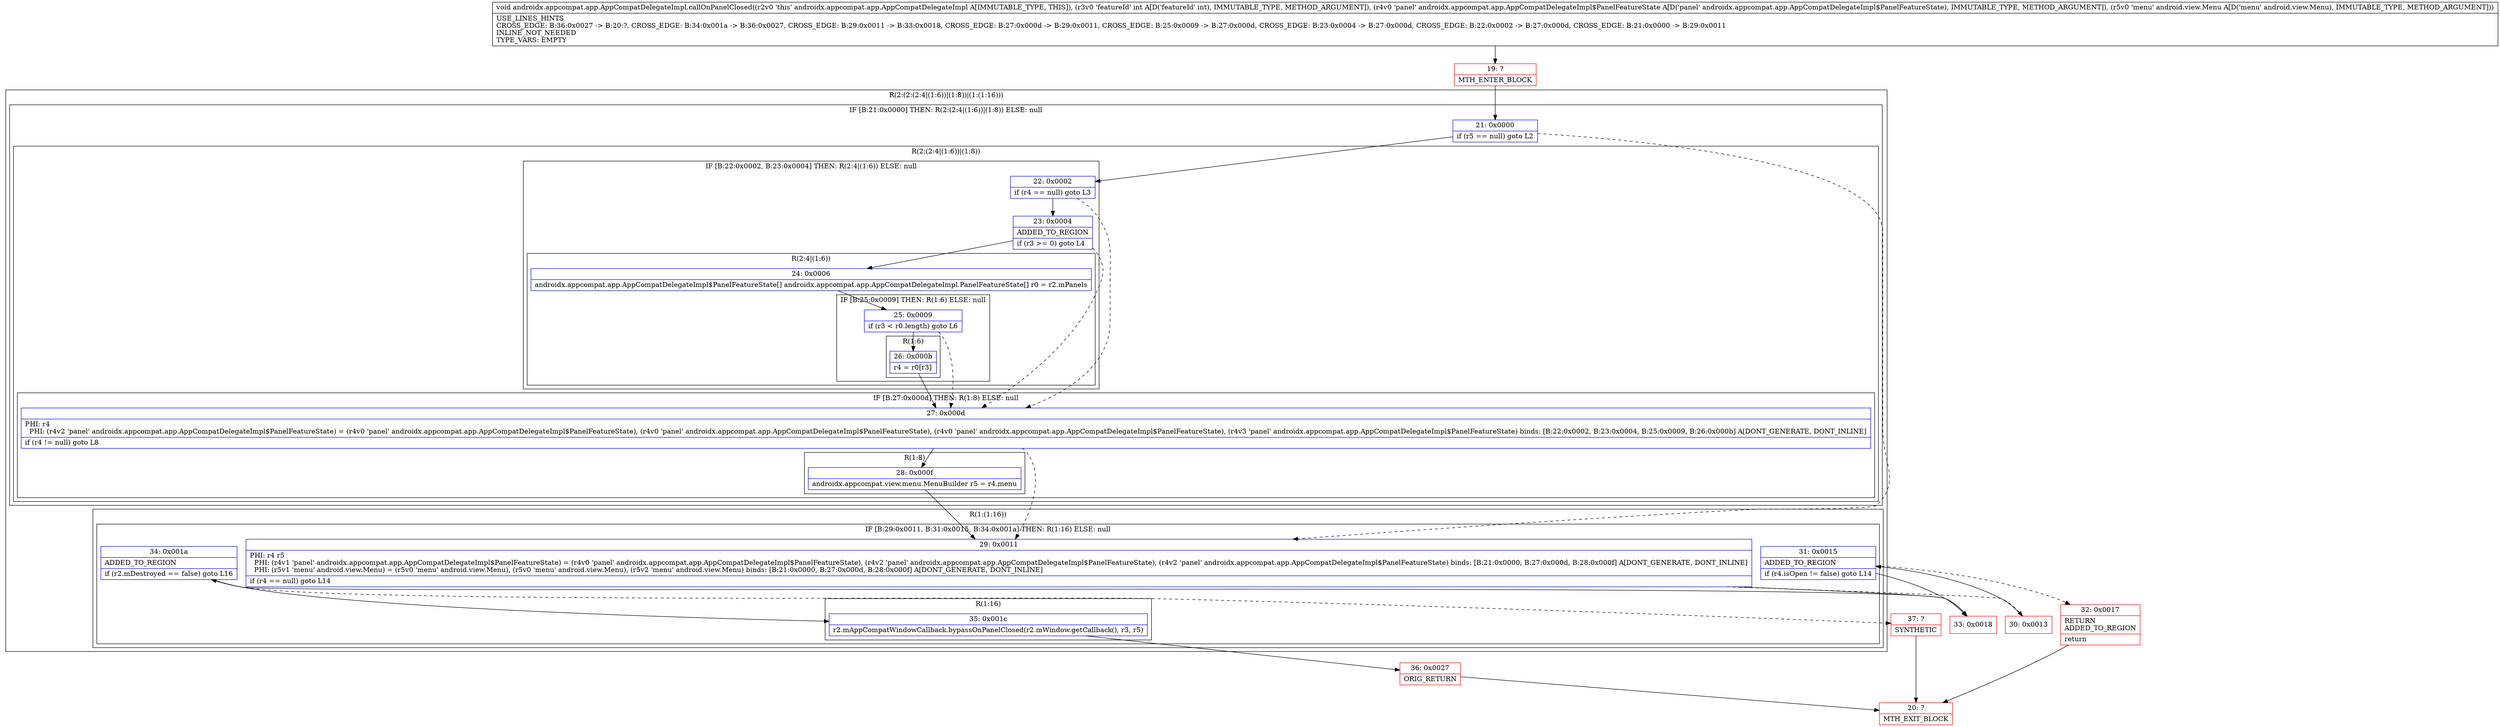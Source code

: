 digraph "CFG forandroidx.appcompat.app.AppCompatDelegateImpl.callOnPanelClosed(ILandroidx\/appcompat\/app\/AppCompatDelegateImpl$PanelFeatureState;Landroid\/view\/Menu;)V" {
subgraph cluster_Region_1207201760 {
label = "R(2:(2:(2:4|(1:6))|(1:8))|(1:(1:16)))";
node [shape=record,color=blue];
subgraph cluster_IfRegion_1752165722 {
label = "IF [B:21:0x0000] THEN: R(2:(2:4|(1:6))|(1:8)) ELSE: null";
node [shape=record,color=blue];
Node_21 [shape=record,label="{21\:\ 0x0000|if (r5 == null) goto L2\l}"];
subgraph cluster_Region_1748909454 {
label = "R(2:(2:4|(1:6))|(1:8))";
node [shape=record,color=blue];
subgraph cluster_IfRegion_1771253618 {
label = "IF [B:22:0x0002, B:23:0x0004] THEN: R(2:4|(1:6)) ELSE: null";
node [shape=record,color=blue];
Node_22 [shape=record,label="{22\:\ 0x0002|if (r4 == null) goto L3\l}"];
Node_23 [shape=record,label="{23\:\ 0x0004|ADDED_TO_REGION\l|if (r3 \>= 0) goto L4\l}"];
subgraph cluster_Region_1520552506 {
label = "R(2:4|(1:6))";
node [shape=record,color=blue];
Node_24 [shape=record,label="{24\:\ 0x0006|androidx.appcompat.app.AppCompatDelegateImpl$PanelFeatureState[] androidx.appcompat.app.AppCompatDelegateImpl.PanelFeatureState[] r0 = r2.mPanels\l}"];
subgraph cluster_IfRegion_642723713 {
label = "IF [B:25:0x0009] THEN: R(1:6) ELSE: null";
node [shape=record,color=blue];
Node_25 [shape=record,label="{25\:\ 0x0009|if (r3 \< r0.length) goto L6\l}"];
subgraph cluster_Region_1101804756 {
label = "R(1:6)";
node [shape=record,color=blue];
Node_26 [shape=record,label="{26\:\ 0x000b|r4 = r0[r3]\l}"];
}
}
}
}
subgraph cluster_IfRegion_226285263 {
label = "IF [B:27:0x000d] THEN: R(1:8) ELSE: null";
node [shape=record,color=blue];
Node_27 [shape=record,label="{27\:\ 0x000d|PHI: r4 \l  PHI: (r4v2 'panel' androidx.appcompat.app.AppCompatDelegateImpl$PanelFeatureState) = (r4v0 'panel' androidx.appcompat.app.AppCompatDelegateImpl$PanelFeatureState), (r4v0 'panel' androidx.appcompat.app.AppCompatDelegateImpl$PanelFeatureState), (r4v0 'panel' androidx.appcompat.app.AppCompatDelegateImpl$PanelFeatureState), (r4v3 'panel' androidx.appcompat.app.AppCompatDelegateImpl$PanelFeatureState) binds: [B:22:0x0002, B:23:0x0004, B:25:0x0009, B:26:0x000b] A[DONT_GENERATE, DONT_INLINE]\l|if (r4 != null) goto L8\l}"];
subgraph cluster_Region_443481863 {
label = "R(1:8)";
node [shape=record,color=blue];
Node_28 [shape=record,label="{28\:\ 0x000f|androidx.appcompat.view.menu.MenuBuilder r5 = r4.menu\l}"];
}
}
}
}
subgraph cluster_Region_52786057 {
label = "R(1:(1:16))";
node [shape=record,color=blue];
subgraph cluster_IfRegion_1941775392 {
label = "IF [B:29:0x0011, B:31:0x0015, B:34:0x001a] THEN: R(1:16) ELSE: null";
node [shape=record,color=blue];
Node_29 [shape=record,label="{29\:\ 0x0011|PHI: r4 r5 \l  PHI: (r4v1 'panel' androidx.appcompat.app.AppCompatDelegateImpl$PanelFeatureState) = (r4v0 'panel' androidx.appcompat.app.AppCompatDelegateImpl$PanelFeatureState), (r4v2 'panel' androidx.appcompat.app.AppCompatDelegateImpl$PanelFeatureState), (r4v2 'panel' androidx.appcompat.app.AppCompatDelegateImpl$PanelFeatureState) binds: [B:21:0x0000, B:27:0x000d, B:28:0x000f] A[DONT_GENERATE, DONT_INLINE]\l  PHI: (r5v1 'menu' android.view.Menu) = (r5v0 'menu' android.view.Menu), (r5v0 'menu' android.view.Menu), (r5v2 'menu' android.view.Menu) binds: [B:21:0x0000, B:27:0x000d, B:28:0x000f] A[DONT_GENERATE, DONT_INLINE]\l|if (r4 == null) goto L14\l}"];
Node_31 [shape=record,label="{31\:\ 0x0015|ADDED_TO_REGION\l|if (r4.isOpen != false) goto L14\l}"];
Node_34 [shape=record,label="{34\:\ 0x001a|ADDED_TO_REGION\l|if (r2.mDestroyed == false) goto L16\l}"];
subgraph cluster_Region_404508214 {
label = "R(1:16)";
node [shape=record,color=blue];
Node_35 [shape=record,label="{35\:\ 0x001c|r2.mAppCompatWindowCallback.bypassOnPanelClosed(r2.mWindow.getCallback(), r3, r5)\l}"];
}
}
}
}
Node_19 [shape=record,color=red,label="{19\:\ ?|MTH_ENTER_BLOCK\l}"];
Node_30 [shape=record,color=red,label="{30\:\ 0x0013}"];
Node_32 [shape=record,color=red,label="{32\:\ 0x0017|RETURN\lADDED_TO_REGION\l|return\l}"];
Node_20 [shape=record,color=red,label="{20\:\ ?|MTH_EXIT_BLOCK\l}"];
Node_33 [shape=record,color=red,label="{33\:\ 0x0018}"];
Node_36 [shape=record,color=red,label="{36\:\ 0x0027|ORIG_RETURN\l}"];
Node_37 [shape=record,color=red,label="{37\:\ ?|SYNTHETIC\l}"];
MethodNode[shape=record,label="{void androidx.appcompat.app.AppCompatDelegateImpl.callOnPanelClosed((r2v0 'this' androidx.appcompat.app.AppCompatDelegateImpl A[IMMUTABLE_TYPE, THIS]), (r3v0 'featureId' int A[D('featureId' int), IMMUTABLE_TYPE, METHOD_ARGUMENT]), (r4v0 'panel' androidx.appcompat.app.AppCompatDelegateImpl$PanelFeatureState A[D('panel' androidx.appcompat.app.AppCompatDelegateImpl$PanelFeatureState), IMMUTABLE_TYPE, METHOD_ARGUMENT]), (r5v0 'menu' android.view.Menu A[D('menu' android.view.Menu), IMMUTABLE_TYPE, METHOD_ARGUMENT]))  | USE_LINES_HINTS\lCROSS_EDGE: B:36:0x0027 \-\> B:20:?, CROSS_EDGE: B:34:0x001a \-\> B:36:0x0027, CROSS_EDGE: B:29:0x0011 \-\> B:33:0x0018, CROSS_EDGE: B:27:0x000d \-\> B:29:0x0011, CROSS_EDGE: B:25:0x0009 \-\> B:27:0x000d, CROSS_EDGE: B:23:0x0004 \-\> B:27:0x000d, CROSS_EDGE: B:22:0x0002 \-\> B:27:0x000d, CROSS_EDGE: B:21:0x0000 \-\> B:29:0x0011\lINLINE_NOT_NEEDED\lTYPE_VARS: EMPTY\l}"];
MethodNode -> Node_19;Node_21 -> Node_22;
Node_21 -> Node_29[style=dashed];
Node_22 -> Node_23;
Node_22 -> Node_27[style=dashed];
Node_23 -> Node_24;
Node_23 -> Node_27[style=dashed];
Node_24 -> Node_25;
Node_25 -> Node_26;
Node_25 -> Node_27[style=dashed];
Node_26 -> Node_27;
Node_27 -> Node_28;
Node_27 -> Node_29[style=dashed];
Node_28 -> Node_29;
Node_29 -> Node_30[style=dashed];
Node_29 -> Node_33;
Node_31 -> Node_32[style=dashed];
Node_31 -> Node_33;
Node_34 -> Node_35;
Node_34 -> Node_37[style=dashed];
Node_35 -> Node_36;
Node_19 -> Node_21;
Node_30 -> Node_31;
Node_32 -> Node_20;
Node_33 -> Node_34;
Node_36 -> Node_20;
Node_37 -> Node_20;
}


